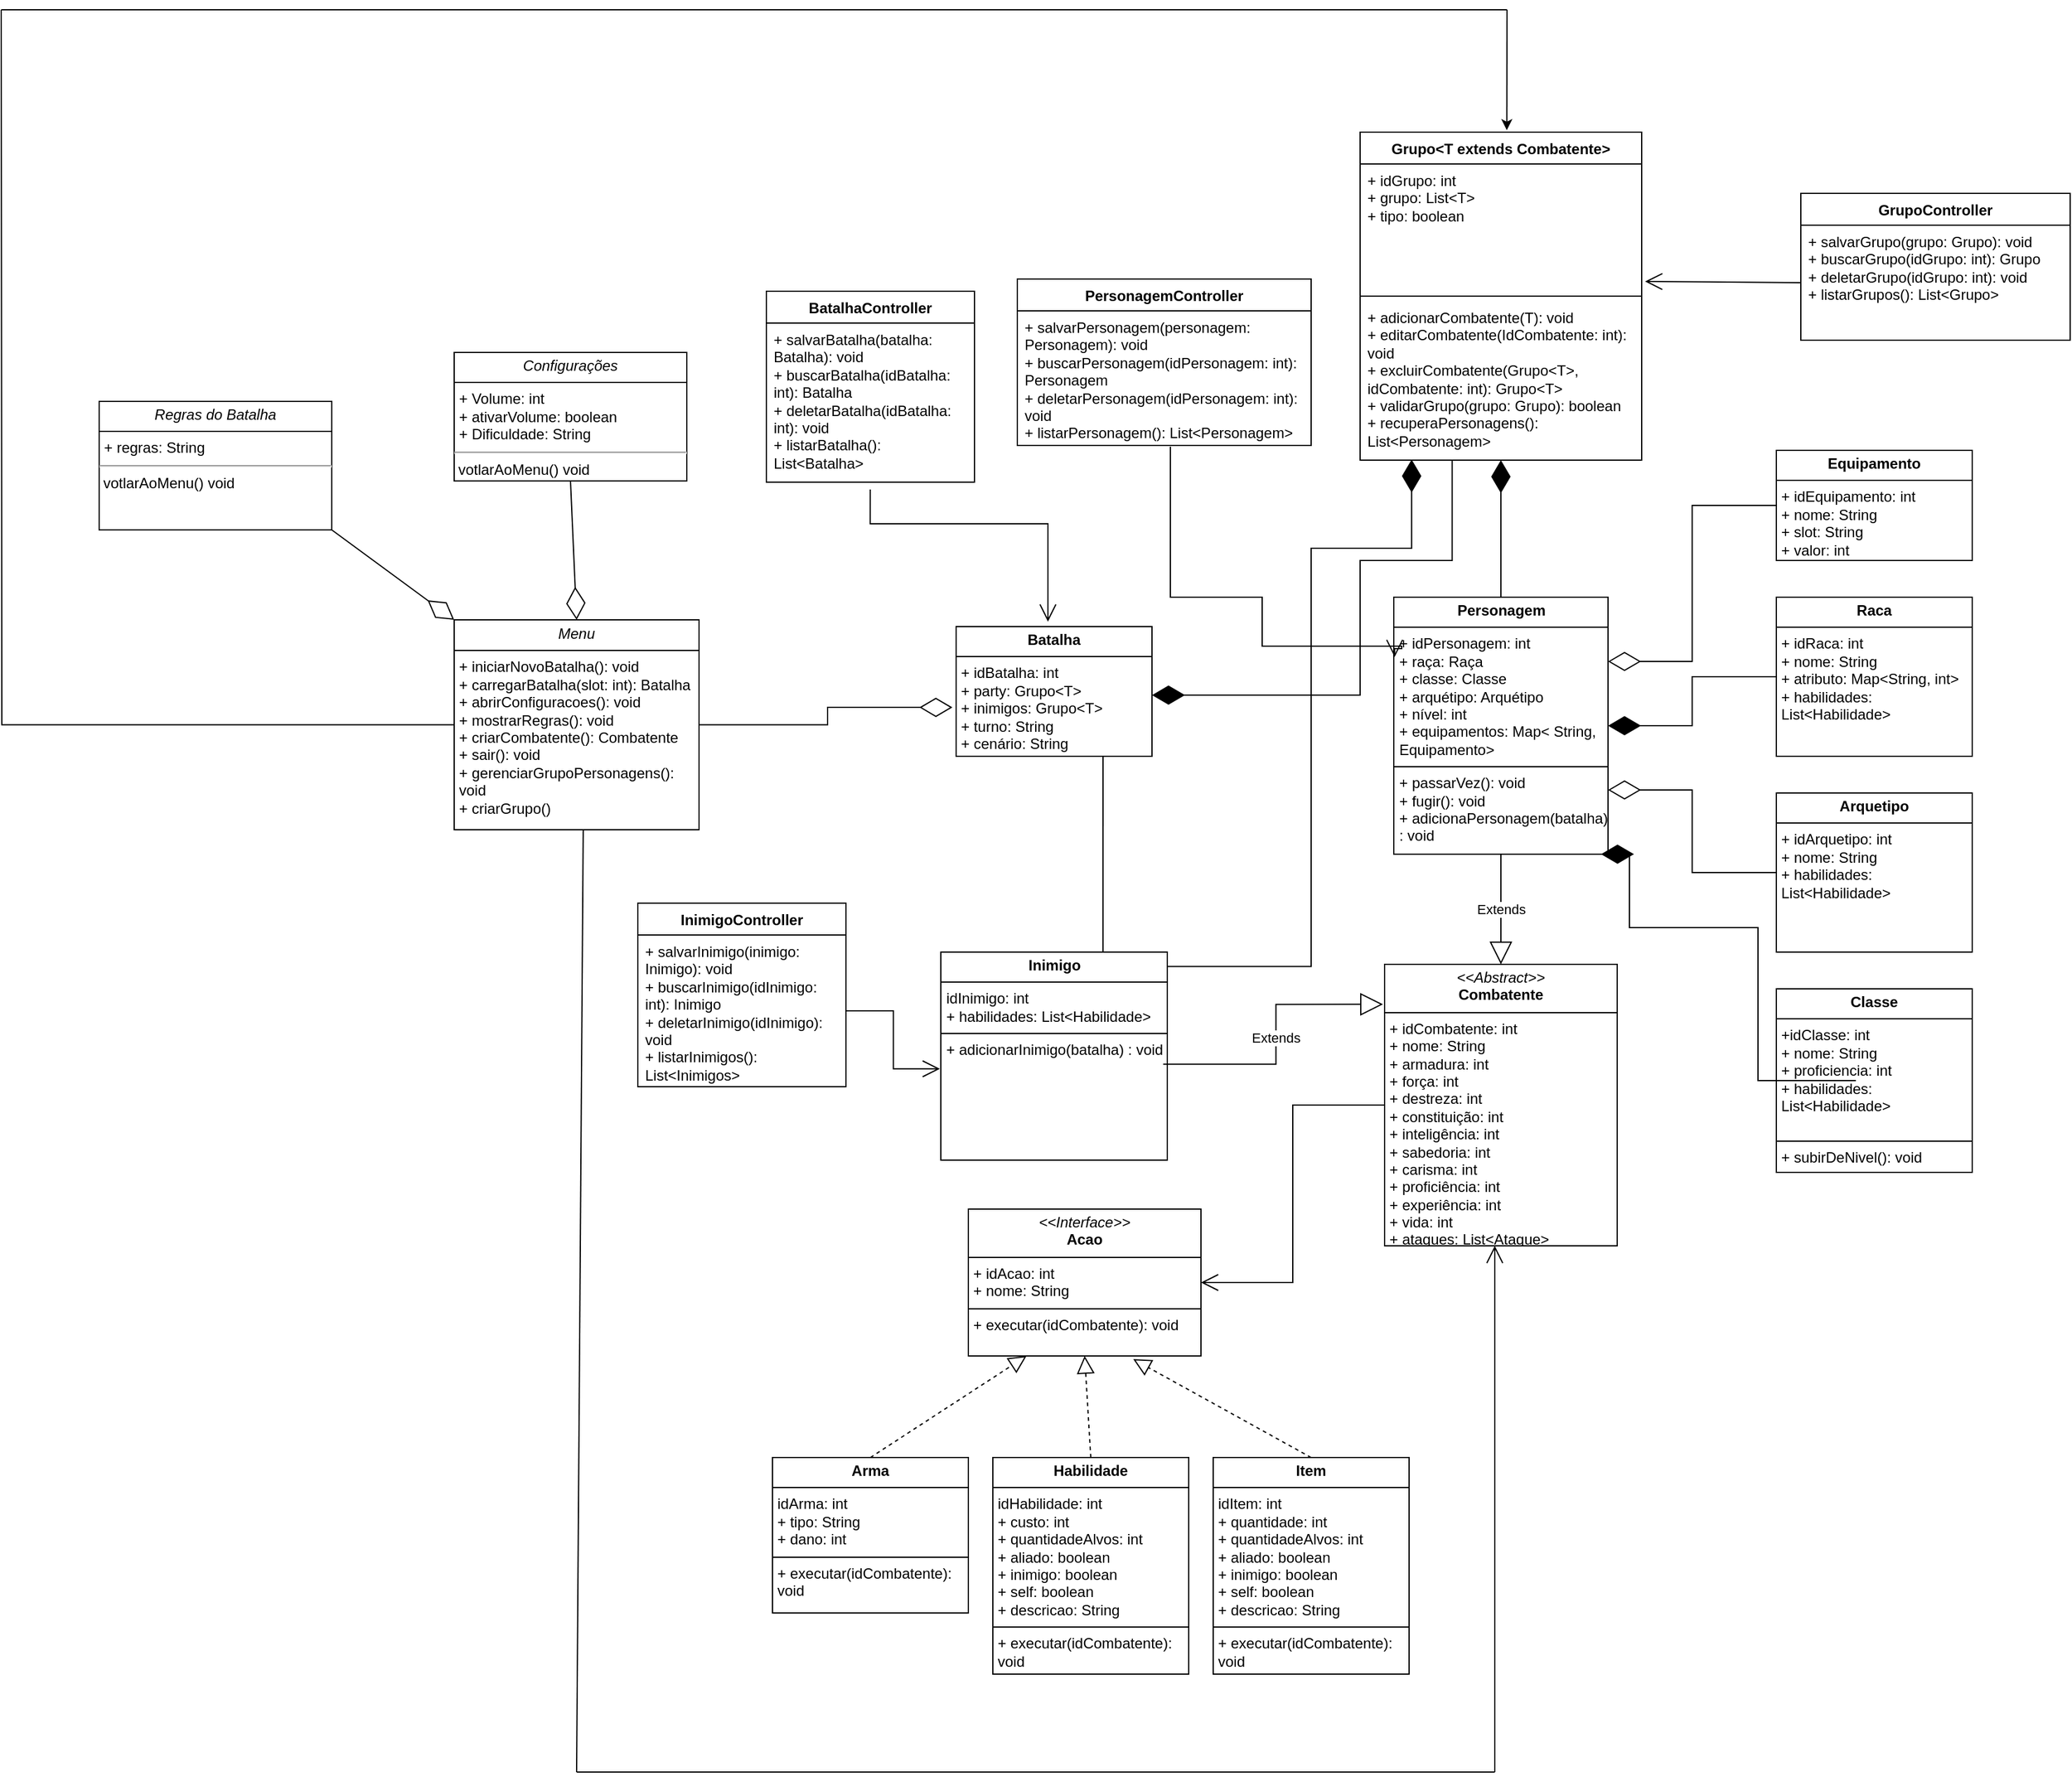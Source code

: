 <mxfile version="27.0.6">
  <diagram name="Página-1" id="_a5yPlvhvjvMh1GZJRpt">
    <mxGraphModel grid="1" page="1" gridSize="10" guides="1" tooltips="1" connect="1" arrows="1" fold="1" pageScale="1" pageWidth="9999" pageHeight="9999" math="0" shadow="0">
      <root>
        <mxCell id="0" />
        <mxCell id="1" parent="0" />
        <mxCell id="iHAAdWjE9QPSHCzv0lH9-47" value="" style="endArrow=block;dashed=1;endFill=0;endSize=12;html=1;rounded=0;exitX=0.5;exitY=0;exitDx=0;exitDy=0;entryX=0.25;entryY=1;entryDx=0;entryDy=0;" edge="1" parent="1" source="iHAAdWjE9QPSHCzv0lH9-141" target="iHAAdWjE9QPSHCzv0lH9-143">
          <mxGeometry width="160" relative="1" as="geometry">
            <mxPoint x="1230" y="658" as="sourcePoint" />
            <mxPoint x="1340" y="490" as="targetPoint" />
          </mxGeometry>
        </mxCell>
        <mxCell id="iHAAdWjE9QPSHCzv0lH9-49" value="" style="endArrow=block;dashed=1;endFill=0;endSize=12;html=1;rounded=0;exitX=0.5;exitY=0;exitDx=0;exitDy=0;entryX=0.5;entryY=1;entryDx=0;entryDy=0;" edge="1" parent="1" source="iHAAdWjE9QPSHCzv0lH9-140" target="iHAAdWjE9QPSHCzv0lH9-143">
          <mxGeometry width="160" relative="1" as="geometry">
            <mxPoint x="1420.0" y="658" as="sourcePoint" />
            <mxPoint x="1380" y="490" as="targetPoint" />
          </mxGeometry>
        </mxCell>
        <mxCell id="iHAAdWjE9QPSHCzv0lH9-50" value="" style="endArrow=block;dashed=1;endFill=0;endSize=12;html=1;rounded=0;exitX=0.5;exitY=0;exitDx=0;exitDy=0;entryX=0.709;entryY=1.022;entryDx=0;entryDy=0;entryPerimeter=0;" edge="1" parent="1" source="iHAAdWjE9QPSHCzv0lH9-138" target="iHAAdWjE9QPSHCzv0lH9-143">
          <mxGeometry width="160" relative="1" as="geometry">
            <mxPoint x="1610.0" y="658" as="sourcePoint" />
            <mxPoint x="1420" y="490" as="targetPoint" />
          </mxGeometry>
        </mxCell>
        <mxCell id="iHAAdWjE9QPSHCzv0lH9-59" value="" style="endArrow=diamondThin;endFill=0;endSize=24;html=1;rounded=0;exitX=0;exitY=0.5;exitDx=0;exitDy=0;entryX=1;entryY=0.25;entryDx=0;entryDy=0;edgeStyle=orthogonalEdgeStyle;" edge="1" parent="1" source="iHAAdWjE9QPSHCzv0lH9-84" target="iHAAdWjE9QPSHCzv0lH9-83">
          <mxGeometry width="160" relative="1" as="geometry">
            <mxPoint x="1168.4" y="161.99" as="sourcePoint" />
            <mxPoint x="960" y="110" as="targetPoint" />
          </mxGeometry>
        </mxCell>
        <mxCell id="iHAAdWjE9QPSHCzv0lH9-81" value="&lt;p style=&quot;margin:0px;margin-top:4px;text-align:center;&quot;&gt;&lt;i&gt;&amp;lt;&amp;lt;Abstract&amp;gt;&amp;gt;&lt;/i&gt;&lt;br&gt;&lt;b&gt;Combatente&lt;/b&gt;&lt;/p&gt;&lt;hr size=&quot;1&quot; style=&quot;border-style:solid;&quot;&gt;&lt;p style=&quot;margin:0px;margin-left:4px;&quot;&gt;+ idCombatente: int&lt;/p&gt;&lt;p style=&quot;margin:0px;margin-left:4px;&quot;&gt;+ nome: String&lt;/p&gt;&lt;p style=&quot;margin:0px;margin-left:4px;&quot;&gt;+ armadura: int&lt;/p&gt;&lt;p style=&quot;margin:0px;margin-left:4px;&quot;&gt;+ força: int&lt;/p&gt;&lt;p style=&quot;margin:0px;margin-left:4px;&quot;&gt;+ destreza: int&lt;/p&gt;&lt;p style=&quot;margin:0px;margin-left:4px;&quot;&gt;+ constituição: int&lt;/p&gt;&lt;p style=&quot;margin:0px;margin-left:4px;&quot;&gt;+ inteligência: int&lt;/p&gt;&lt;p style=&quot;margin:0px;margin-left:4px;&quot;&gt;+ sabedoria: int&lt;/p&gt;&lt;p style=&quot;margin:0px;margin-left:4px;&quot;&gt;+ carisma: int&lt;/p&gt;&lt;p style=&quot;margin:0px;margin-left:4px;&quot;&gt;+ proficiência: int&lt;/p&gt;&lt;p style=&quot;margin:0px;margin-left:4px;&quot;&gt;+ experiência: int&lt;/p&gt;&lt;p style=&quot;margin:0px;margin-left:4px;&quot;&gt;+ vida: int&lt;/p&gt;&lt;p style=&quot;margin:0px;margin-left:4px;&quot;&gt;+ ataques: List&amp;lt;Ataque&amp;gt;&lt;/p&gt;" style="verticalAlign=top;align=left;overflow=fill;html=1;whiteSpace=wrap;" vertex="1" parent="1">
          <mxGeometry x="1620" y="260" width="190" height="230" as="geometry" />
        </mxCell>
        <mxCell id="iHAAdWjE9QPSHCzv0lH9-82" value="&lt;p style=&quot;margin:0px;margin-top:4px;text-align:center;&quot;&gt;&lt;b&gt;Inimigo&lt;/b&gt;&lt;/p&gt;&lt;hr size=&quot;1&quot; style=&quot;border-style:solid;&quot;&gt;&lt;p style=&quot;margin:0px;margin-left:4px;&quot;&gt;idInimigo: int&lt;/p&gt;&lt;p style=&quot;margin:0px;margin-left:4px;&quot;&gt;+ habilidades: List&amp;lt;Habilidade&amp;gt;&lt;/p&gt;&lt;hr style=&quot;border-style: solid;&quot; size=&quot;1&quot;&gt;&lt;p style=&quot;margin: 0px 0px 0px 4px;&quot;&gt;+ adicionarInimigo(batalha) : void&lt;/p&gt;" style="verticalAlign=top;align=left;overflow=fill;html=1;whiteSpace=wrap;" vertex="1" parent="1">
          <mxGeometry x="1257.5" y="250" width="185" height="170" as="geometry" />
        </mxCell>
        <mxCell id="iHAAdWjE9QPSHCzv0lH9-83" value="&lt;p style=&quot;margin:0px;margin-top:4px;text-align:center;&quot;&gt;&lt;b&gt;Personagem&lt;/b&gt;&lt;/p&gt;&lt;hr size=&quot;1&quot; style=&quot;border-style:solid;&quot;&gt;&lt;p style=&quot;margin:0px;margin-left:4px;&quot;&gt;+ idPersonagem: int&lt;/p&gt;&lt;p style=&quot;margin:0px;margin-left:4px;&quot;&gt;+ raça: Raça&lt;/p&gt;&lt;p style=&quot;margin:0px;margin-left:4px;&quot;&gt;+ classe: Classe&lt;/p&gt;&lt;p style=&quot;margin:0px;margin-left:4px;&quot;&gt;+ arquétipo: Arquétipo&lt;/p&gt;&lt;p style=&quot;margin:0px;margin-left:4px;&quot;&gt;+ nível: int&lt;/p&gt;&lt;p style=&quot;margin:0px;margin-left:4px;&quot;&gt;+ equipamentos: Map&amp;lt; String, Equipamento&amp;gt;&lt;/p&gt;&lt;hr size=&quot;1&quot; style=&quot;border-style:solid;&quot;&gt;&lt;p style=&quot;margin:0px;margin-left:4px;&quot;&gt;+ passarVez(): void&lt;/p&gt;&lt;p style=&quot;margin:0px;margin-left:4px;&quot;&gt;+ fugir(): void&lt;/p&gt;&lt;p style=&quot;margin:0px;margin-left:4px;&quot;&gt;+ adicionaPersonagem(batalha) : void&lt;/p&gt;" style="verticalAlign=top;align=left;overflow=fill;html=1;whiteSpace=wrap;" vertex="1" parent="1">
          <mxGeometry x="1627.5" y="-40" width="175" height="210" as="geometry" />
        </mxCell>
        <mxCell id="iHAAdWjE9QPSHCzv0lH9-84" value="&lt;p style=&quot;margin:0px;margin-top:4px;text-align:center;&quot;&gt;&lt;b&gt;Equipamento&lt;/b&gt;&lt;/p&gt;&lt;hr size=&quot;1&quot; style=&quot;border-style:solid;&quot;&gt;&lt;p style=&quot;margin:0px;margin-left:4px;&quot;&gt;+ idEquipamento: int&lt;/p&gt;&lt;p style=&quot;margin:0px;margin-left:4px;&quot;&gt;+ nome: String&lt;/p&gt;&lt;p style=&quot;margin:0px;margin-left:4px;&quot;&gt;+ slot: String&lt;/p&gt;&lt;p style=&quot;margin:0px;margin-left:4px;&quot;&gt;+ valor: int&lt;/p&gt;" style="verticalAlign=top;align=left;overflow=fill;html=1;whiteSpace=wrap;" vertex="1" parent="1">
          <mxGeometry x="1940" y="-160" width="160" height="90" as="geometry" />
        </mxCell>
        <mxCell id="iHAAdWjE9QPSHCzv0lH9-87" value="&lt;p style=&quot;margin:0px;margin-top:4px;text-align:center;&quot;&gt;&lt;b&gt;Classe&lt;/b&gt;&lt;/p&gt;&lt;hr size=&quot;1&quot; style=&quot;border-style:solid;&quot;&gt;&lt;p style=&quot;margin:0px;margin-left:4px;&quot;&gt;+idClasse: int&lt;/p&gt;&lt;p style=&quot;margin:0px;margin-left:4px;&quot;&gt;+ nome: String&lt;/p&gt;&lt;p style=&quot;margin:0px;margin-left:4px;&quot;&gt;+ proficiencia: int&lt;/p&gt;&lt;p style=&quot;margin:0px;margin-left:4px;&quot;&gt;+ habilidades: List&amp;lt;Habilidade&amp;gt;&lt;/p&gt;&lt;p style=&quot;margin:0px;margin-left:4px;&quot;&gt;&lt;br&gt;&lt;/p&gt;&lt;hr size=&quot;1&quot; style=&quot;border-style:solid;&quot;&gt;&lt;p style=&quot;margin:0px;margin-left:4px;&quot;&gt;+ subirDeNivel(): void&lt;/p&gt;" style="verticalAlign=top;align=left;overflow=fill;html=1;whiteSpace=wrap;" vertex="1" parent="1">
          <mxGeometry x="1940" y="280" width="160" height="150" as="geometry" />
        </mxCell>
        <mxCell id="iHAAdWjE9QPSHCzv0lH9-88" value="&lt;p style=&quot;margin:0px;margin-top:4px;text-align:center;&quot;&gt;&lt;b&gt;Raca&lt;/b&gt;&lt;/p&gt;&lt;hr size=&quot;1&quot; style=&quot;border-style:solid;&quot;&gt;&lt;p style=&quot;margin:0px;margin-left:4px;&quot;&gt;+ idRaca: int&lt;/p&gt;&lt;p style=&quot;margin:0px;margin-left:4px;&quot;&gt;+ nome: String&lt;/p&gt;&lt;p style=&quot;margin:0px;margin-left:4px;&quot;&gt;+ atributo: Map&amp;lt;String, int&amp;gt;&lt;/p&gt;&lt;p style=&quot;margin:0px;margin-left:4px;&quot;&gt;+ habilidades: List&amp;lt;Habilidade&amp;gt;&lt;/p&gt;&lt;p style=&quot;margin:0px;margin-left:4px;&quot;&gt;&lt;br&gt;&lt;/p&gt;" style="verticalAlign=top;align=left;overflow=fill;html=1;whiteSpace=wrap;" vertex="1" parent="1">
          <mxGeometry x="1940" y="-40" width="160" height="130" as="geometry" />
        </mxCell>
        <mxCell id="iHAAdWjE9QPSHCzv0lH9-90" value="&lt;p style=&quot;margin:0px;margin-top:4px;text-align:center;&quot;&gt;&lt;b&gt;Arquetipo&lt;/b&gt;&lt;/p&gt;&lt;hr size=&quot;1&quot; style=&quot;border-style:solid;&quot;&gt;&lt;p style=&quot;margin:0px;margin-left:4px;&quot;&gt;+ idArquetipo: int&lt;/p&gt;&lt;p style=&quot;margin:0px;margin-left:4px;&quot;&gt;+ nome: String&lt;/p&gt;&lt;p style=&quot;margin:0px;margin-left:4px;&quot;&gt;+ habilidades: List&amp;lt;Habilidade&amp;gt;&lt;/p&gt;&lt;p style=&quot;margin:0px;margin-left:4px;&quot;&gt;&lt;br&gt;&lt;/p&gt;" style="verticalAlign=top;align=left;overflow=fill;html=1;whiteSpace=wrap;" vertex="1" parent="1">
          <mxGeometry x="1940" y="120" width="160" height="130" as="geometry" />
        </mxCell>
        <mxCell id="iHAAdWjE9QPSHCzv0lH9-128" value="&lt;p style=&quot;margin:0px;margin-top:4px;text-align:center;&quot;&gt;&lt;b&gt;Batalha&lt;/b&gt;&lt;/p&gt;&lt;hr size=&quot;1&quot; style=&quot;border-style:solid;&quot;&gt;&lt;p style=&quot;margin:0px;margin-left:4px;&quot;&gt;+ idBatalha: int&lt;/p&gt;&lt;p style=&quot;margin:0px;margin-left:4px;&quot;&gt;&lt;span style=&quot;background-color: transparent; color: light-dark(rgb(0, 0, 0), rgb(255, 255, 255));&quot;&gt;+ party: Grupo&amp;lt;T&amp;gt;&lt;/span&gt;&lt;/p&gt;&lt;p style=&quot;margin:0px;margin-left:4px;&quot;&gt;&lt;span style=&quot;background-color: transparent; color: light-dark(rgb(0, 0, 0), rgb(255, 255, 255));&quot;&gt;+ inimigos: Grupo&amp;lt;T&amp;gt;&lt;/span&gt;&lt;/p&gt;&lt;p style=&quot;margin:0px;margin-left:4px;&quot;&gt;+ turno: String&lt;/p&gt;&lt;p style=&quot;margin:0px;margin-left:4px;&quot;&gt;+ cenário: String&lt;/p&gt;" style="verticalAlign=top;align=left;overflow=fill;html=1;whiteSpace=wrap;" vertex="1" parent="1">
          <mxGeometry x="1270" y="-16" width="160" height="106" as="geometry" />
        </mxCell>
        <mxCell id="iHAAdWjE9QPSHCzv0lH9-138" value="&lt;p style=&quot;margin:0px;margin-top:4px;text-align:center;&quot;&gt;&lt;b&gt;Item&lt;/b&gt;&lt;/p&gt;&lt;hr size=&quot;1&quot; style=&quot;border-style:solid;&quot;&gt;&lt;p style=&quot;margin:0px;margin-left:4px;&quot;&gt;idItem: int&lt;/p&gt;&lt;p style=&quot;margin:0px;margin-left:4px;&quot;&gt;+&amp;nbsp;&lt;span style=&quot;background-color: transparent; color: light-dark(rgb(0, 0, 0), rgb(255, 255, 255));&quot;&gt;quantidade: int&lt;/span&gt;&lt;/p&gt;&lt;p style=&quot;margin: 0px 0px 0px 4px;&quot;&gt;+ quantidadeAlvos: int&lt;/p&gt;&lt;p style=&quot;margin: 0px 0px 0px 4px;&quot;&gt;+ aliado: boolean&lt;/p&gt;&lt;p style=&quot;margin: 0px 0px 0px 4px;&quot;&gt;+ inimigo: boolean&lt;/p&gt;&lt;p style=&quot;margin: 0px 0px 0px 4px;&quot;&gt;+ self: boolean&lt;/p&gt;&lt;p style=&quot;margin: 0px 0px 0px 4px;&quot;&gt;+ descricao: String&lt;/p&gt;&lt;hr size=&quot;1&quot; style=&quot;border-style:solid;&quot;&gt;&lt;p style=&quot;margin:0px;margin-left:4px;&quot;&gt;+ executar(idCombatente): void&lt;/p&gt;" style="verticalAlign=top;align=left;overflow=fill;html=1;whiteSpace=wrap;" vertex="1" parent="1">
          <mxGeometry x="1480" y="663" width="160" height="177" as="geometry" />
        </mxCell>
        <mxCell id="iHAAdWjE9QPSHCzv0lH9-140" value="&lt;p style=&quot;margin:0px;margin-top:4px;text-align:center;&quot;&gt;&lt;b&gt;Habilidade&lt;/b&gt;&lt;/p&gt;&lt;hr size=&quot;1&quot; style=&quot;border-style:solid;&quot;&gt;&lt;p style=&quot;margin:0px;margin-left:4px;&quot;&gt;&lt;span style=&quot;background-color: transparent; color: light-dark(rgb(0, 0, 0), rgb(255, 255, 255));&quot;&gt;idHabilidade: int&lt;/span&gt;&lt;/p&gt;&lt;p style=&quot;margin:0px;margin-left:4px;&quot;&gt;&lt;span style=&quot;background-color: transparent; color: light-dark(rgb(0, 0, 0), rgb(255, 255, 255));&quot;&gt;+&amp;nbsp;&lt;/span&gt;&lt;span style=&quot;background-color: transparent; color: light-dark(rgb(0, 0, 0), rgb(255, 255, 255));&quot;&gt;custo: int&lt;/span&gt;&lt;/p&gt;&lt;p style=&quot;margin: 0px 0px 0px 4px;&quot;&gt;+ quantidadeAlvos: int&lt;/p&gt;&lt;p style=&quot;margin: 0px 0px 0px 4px;&quot;&gt;+ aliado: boolean&lt;/p&gt;&lt;p style=&quot;margin: 0px 0px 0px 4px;&quot;&gt;+ inimigo: boolean&lt;/p&gt;&lt;p style=&quot;margin: 0px 0px 0px 4px;&quot;&gt;+ self: boolean&lt;/p&gt;&lt;p style=&quot;margin: 0px 0px 0px 4px;&quot;&gt;+ descricao: String&lt;/p&gt;&lt;hr size=&quot;1&quot; style=&quot;border-style:solid;&quot;&gt;&lt;p style=&quot;margin:0px;margin-left:4px;&quot;&gt;+&amp;nbsp;&lt;span style=&quot;background-color: transparent; color: light-dark(rgb(0, 0, 0), rgb(255, 255, 255));&quot;&gt;executar(idCombatente): void&lt;/span&gt;&lt;/p&gt;" style="verticalAlign=top;align=left;overflow=fill;html=1;whiteSpace=wrap;" vertex="1" parent="1">
          <mxGeometry x="1300" y="663" width="160" height="177" as="geometry" />
        </mxCell>
        <mxCell id="iHAAdWjE9QPSHCzv0lH9-141" value="&lt;p style=&quot;margin:0px;margin-top:4px;text-align:center;&quot;&gt;&lt;b&gt;Arma&lt;/b&gt;&lt;/p&gt;&lt;hr size=&quot;1&quot; style=&quot;border-style:solid;&quot;&gt;&lt;p style=&quot;margin:0px;margin-left:4px;&quot;&gt;idArma: int&lt;/p&gt;&lt;p style=&quot;margin:0px;margin-left:4px;&quot;&gt;+ tipo: String&lt;/p&gt;&lt;p style=&quot;margin:0px;margin-left:4px;&quot;&gt;+ dano: int&lt;/p&gt;&lt;hr size=&quot;1&quot; style=&quot;border-style:solid;&quot;&gt;&lt;p style=&quot;margin:0px;margin-left:4px;&quot;&gt;+&amp;nbsp;&lt;span style=&quot;background-color: transparent; color: light-dark(rgb(0, 0, 0), rgb(255, 255, 255));&quot;&gt;executar(idCombatente): void&lt;/span&gt;&lt;/p&gt;" style="verticalAlign=top;align=left;overflow=fill;html=1;whiteSpace=wrap;" vertex="1" parent="1">
          <mxGeometry x="1120" y="663" width="160" height="127" as="geometry" />
        </mxCell>
        <mxCell id="iHAAdWjE9QPSHCzv0lH9-142" value="" style="endArrow=open;endFill=1;endSize=12;html=1;rounded=0;exitX=0;exitY=0.5;exitDx=0;exitDy=0;entryX=1;entryY=0.5;entryDx=0;entryDy=0;edgeStyle=orthogonalEdgeStyle;" edge="1" parent="1" source="iHAAdWjE9QPSHCzv0lH9-81" target="iHAAdWjE9QPSHCzv0lH9-143">
          <mxGeometry width="160" relative="1" as="geometry">
            <mxPoint x="1350" y="390" as="sourcePoint" />
            <mxPoint x="1520" y="420" as="targetPoint" />
          </mxGeometry>
        </mxCell>
        <mxCell id="iHAAdWjE9QPSHCzv0lH9-143" value="&lt;p style=&quot;margin:0px;margin-top:4px;text-align:center;&quot;&gt;&lt;i&gt;&amp;lt;&amp;lt;Interface&amp;gt;&amp;gt;&lt;/i&gt;&lt;br&gt;&lt;b&gt;Acao&lt;/b&gt;&lt;/p&gt;&lt;hr size=&quot;1&quot; style=&quot;border-style:solid;&quot;&gt;&lt;p style=&quot;margin:0px;margin-left:4px;&quot;&gt;+ idAcao: int&lt;/p&gt;&lt;p style=&quot;margin:0px;margin-left:4px;&quot;&gt;+ nome: String&lt;/p&gt;&lt;hr size=&quot;1&quot; style=&quot;border-style:solid;&quot;&gt;&lt;p style=&quot;margin:0px;margin-left:4px;&quot;&gt;+ executar(idCombatente): void&lt;/p&gt;" style="verticalAlign=top;align=left;overflow=fill;html=1;whiteSpace=wrap;" vertex="1" parent="1">
          <mxGeometry x="1280" y="460" width="190" height="120" as="geometry" />
        </mxCell>
        <mxCell id="iHAAdWjE9QPSHCzv0lH9-144" value="" style="endArrow=diamondThin;endFill=0;endSize=24;html=1;rounded=0;exitX=0;exitY=0.5;exitDx=0;exitDy=0;entryX=1;entryY=0.75;entryDx=0;entryDy=0;edgeStyle=orthogonalEdgeStyle;" edge="1" parent="1" source="iHAAdWjE9QPSHCzv0lH9-90" target="iHAAdWjE9QPSHCzv0lH9-83">
          <mxGeometry width="160" relative="1" as="geometry">
            <mxPoint x="1880" y="270" as="sourcePoint" />
            <mxPoint x="2040" y="270" as="targetPoint" />
          </mxGeometry>
        </mxCell>
        <mxCell id="iHAAdWjE9QPSHCzv0lH9-145" value="" style="endArrow=diamondThin;endFill=1;endSize=24;html=1;rounded=0;entryX=1;entryY=0.5;entryDx=0;entryDy=0;exitX=0;exitY=0.5;exitDx=0;exitDy=0;edgeStyle=orthogonalEdgeStyle;" edge="1" parent="1" source="iHAAdWjE9QPSHCzv0lH9-88" target="iHAAdWjE9QPSHCzv0lH9-83">
          <mxGeometry width="160" relative="1" as="geometry">
            <mxPoint x="1880" y="150" as="sourcePoint" />
            <mxPoint x="2040" y="150" as="targetPoint" />
          </mxGeometry>
        </mxCell>
        <mxCell id="iHAAdWjE9QPSHCzv0lH9-146" value="" style="endArrow=diamondThin;endFill=1;endSize=24;html=1;rounded=0;exitX=0;exitY=0.5;exitDx=0;exitDy=0;entryX=0.75;entryY=1;entryDx=0;entryDy=0;edgeStyle=orthogonalEdgeStyle;" edge="1" parent="1">
          <mxGeometry width="160" relative="1" as="geometry">
            <mxPoint x="2005" y="355" as="sourcePoint" />
            <mxPoint x="1823.75" y="170" as="targetPoint" />
            <Array as="points">
              <mxPoint x="1925" y="355" />
              <mxPoint x="1925" y="230" />
              <mxPoint x="1820" y="230" />
            </Array>
          </mxGeometry>
        </mxCell>
        <mxCell id="JM1ONhOtBjRij3e5JYiU-17" value="" style="edgeStyle=orthogonalEdgeStyle;rounded=0;orthogonalLoop=1;jettySize=auto;html=1;endArrow=none;startFill=0;" edge="1" parent="1" source="VGVoNSdA1kauDRPLX8II-2">
          <mxGeometry relative="1" as="geometry">
            <mxPoint x="490" y="-520" as="targetPoint" />
          </mxGeometry>
        </mxCell>
        <mxCell id="VGVoNSdA1kauDRPLX8II-2" value="&lt;p style=&quot;margin:0px;margin-top:4px;text-align:center;&quot;&gt;&lt;i&gt;Menu&lt;/i&gt;&lt;/p&gt;&lt;hr size=&quot;1&quot; style=&quot;border-style:solid;&quot;&gt;&lt;p style=&quot;margin:0px;margin-left:4px;&quot;&gt;+ iniciarNovoBatalha(): void&amp;nbsp; &amp;nbsp; &amp;nbsp; &amp;nbsp;&lt;/p&gt;&lt;p style=&quot;margin:0px;margin-left:4px;&quot;&gt;+ carregarBatalha(slot: int): Batalha&lt;/p&gt;&lt;p style=&quot;margin:0px;margin-left:4px;&quot;&gt;+ abrirConfiguracoes(): void&amp;nbsp;&lt;/p&gt;&lt;p style=&quot;margin:0px;margin-left:4px;&quot;&gt;+ mostrarRegras(): void&lt;/p&gt;&lt;p style=&quot;margin:0px;margin-left:4px;&quot;&gt;+ criarCombatente(): Combatente&lt;/p&gt;&lt;p style=&quot;margin:0px;margin-left:4px;&quot;&gt;+ sair(): void&lt;/p&gt;&lt;p style=&quot;margin:0px;margin-left:4px;&quot;&gt;+ gerenciarGrupoPersonagens(): void&lt;/p&gt;&lt;p style=&quot;margin:0px;margin-left:4px;&quot;&gt;+ criarGrupo()&lt;/p&gt;" style="verticalAlign=top;align=left;overflow=fill;html=1;whiteSpace=wrap;" vertex="1" parent="1">
          <mxGeometry x="860" y="-21.5" width="200" height="171.5" as="geometry" />
        </mxCell>
        <mxCell id="VGVoNSdA1kauDRPLX8II-4" value="&lt;p style=&quot;margin:0px;margin-top:4px;text-align:center;&quot;&gt;&lt;i&gt;Regras do Batalha&lt;/i&gt;&lt;/p&gt;&lt;hr size=&quot;1&quot; style=&quot;border-style:solid;&quot;&gt;&lt;p style=&quot;margin:0px;margin-left:4px;&quot;&gt;+ regras: String&lt;/p&gt;&lt;hr&gt;&amp;nbsp;votlarAoMenu() void" style="verticalAlign=top;align=left;overflow=fill;html=1;whiteSpace=wrap;" vertex="1" parent="1">
          <mxGeometry x="570" y="-200" width="190" height="105" as="geometry" />
        </mxCell>
        <mxCell id="VGVoNSdA1kauDRPLX8II-14" value="&lt;p style=&quot;margin:0px;margin-top:4px;text-align:center;&quot;&gt;&lt;i&gt;Configurações&lt;/i&gt;&lt;/p&gt;&lt;hr size=&quot;1&quot; style=&quot;border-style:solid;&quot;&gt;&lt;p style=&quot;margin:0px;margin-left:4px;&quot;&gt;+ Volume: int&lt;/p&gt;&lt;p style=&quot;margin:0px;margin-left:4px;&quot;&gt;+ ativarVolume: boolean&lt;/p&gt;&lt;p style=&quot;margin:0px;margin-left:4px;&quot;&gt;+ Dificuldade: String&lt;/p&gt;&lt;hr&gt;&amp;nbsp;votlarAoMenu() void" style="verticalAlign=top;align=left;overflow=fill;html=1;whiteSpace=wrap;" vertex="1" parent="1">
          <mxGeometry x="860" y="-240" width="190" height="105" as="geometry" />
        </mxCell>
        <mxCell id="VGVoNSdA1kauDRPLX8II-16" value="" style="endArrow=open;endFill=1;endSize=12;html=1;rounded=0;entryX=0.5;entryY=1;entryDx=0;entryDy=0;" edge="1" parent="1">
          <mxGeometry width="160" relative="1" as="geometry">
            <mxPoint x="1710" y="920" as="sourcePoint" />
            <mxPoint x="1710" y="490" as="targetPoint" />
          </mxGeometry>
        </mxCell>
        <mxCell id="VGVoNSdA1kauDRPLX8II-19" value="" style="endArrow=none;html=1;rounded=0;" edge="1" parent="1">
          <mxGeometry width="50" height="50" relative="1" as="geometry">
            <mxPoint x="960" y="920" as="sourcePoint" />
            <mxPoint x="1710" y="920" as="targetPoint" />
          </mxGeometry>
        </mxCell>
        <mxCell id="VGVoNSdA1kauDRPLX8II-21" value="" style="endArrow=none;html=1;rounded=0;exitX=0.527;exitY=1.003;exitDx=0;exitDy=0;exitPerimeter=0;" edge="1" parent="1" source="VGVoNSdA1kauDRPLX8II-2">
          <mxGeometry width="50" height="50" relative="1" as="geometry">
            <mxPoint x="960" y="130" as="sourcePoint" />
            <mxPoint x="960" y="920" as="targetPoint" />
          </mxGeometry>
        </mxCell>
        <mxCell id="oElnw2Wf1D5d3-JwbpOK-4" value="" style="endArrow=diamondThin;endFill=0;endSize=24;html=1;rounded=0;exitX=0.5;exitY=1;exitDx=0;exitDy=0;entryX=0.5;entryY=0;entryDx=0;entryDy=0;" edge="1" parent="1" source="VGVoNSdA1kauDRPLX8II-14" target="VGVoNSdA1kauDRPLX8II-2">
          <mxGeometry width="160" relative="1" as="geometry">
            <mxPoint x="980" y="40" as="sourcePoint" />
            <mxPoint x="1140" y="40" as="targetPoint" />
          </mxGeometry>
        </mxCell>
        <mxCell id="oElnw2Wf1D5d3-JwbpOK-5" value="" style="endArrow=diamondThin;endFill=0;endSize=24;html=1;rounded=0;exitX=1;exitY=1;exitDx=0;exitDy=0;entryX=0;entryY=0;entryDx=0;entryDy=0;" edge="1" parent="1" source="VGVoNSdA1kauDRPLX8II-4" target="VGVoNSdA1kauDRPLX8II-2">
          <mxGeometry width="160" relative="1" as="geometry">
            <mxPoint x="1110" y="210" as="sourcePoint" />
            <mxPoint x="1270" y="210" as="targetPoint" />
          </mxGeometry>
        </mxCell>
        <mxCell id="oElnw2Wf1D5d3-JwbpOK-6" value="" style="endArrow=diamondThin;endFill=0;endSize=24;html=1;rounded=0;exitX=1;exitY=0.5;exitDx=0;exitDy=0;entryX=-0.019;entryY=0.623;entryDx=0;entryDy=0;entryPerimeter=0;edgeStyle=orthogonalEdgeStyle;" edge="1" parent="1" source="VGVoNSdA1kauDRPLX8II-2" target="iHAAdWjE9QPSHCzv0lH9-128">
          <mxGeometry width="160" relative="1" as="geometry">
            <mxPoint x="1110" y="40" as="sourcePoint" />
            <mxPoint x="1270" y="40" as="targetPoint" />
          </mxGeometry>
        </mxCell>
        <mxCell id="JM1ONhOtBjRij3e5JYiU-7" value="Grupo&amp;lt;T extends Combatente&amp;gt;" style="swimlane;fontStyle=1;align=center;verticalAlign=top;childLayout=stackLayout;horizontal=1;startSize=26;horizontalStack=0;resizeParent=1;resizeParentMax=0;resizeLast=0;collapsible=1;marginBottom=0;whiteSpace=wrap;html=1;" vertex="1" parent="1">
          <mxGeometry x="1600" y="-420" width="230" height="268" as="geometry">
            <mxRectangle x="220" y="60" width="70" height="30" as="alternateBounds" />
          </mxGeometry>
        </mxCell>
        <mxCell id="JM1ONhOtBjRij3e5JYiU-8" value="&lt;div&gt;+ idGrupo: int&lt;/div&gt;+ grupo: List&amp;lt;T&amp;gt;&lt;br&gt;+ tipo: boolean" style="text;strokeColor=none;fillColor=none;align=left;verticalAlign=top;spacingLeft=4;spacingRight=4;overflow=hidden;rotatable=0;points=[[0,0.5],[1,0.5]];portConstraint=eastwest;whiteSpace=wrap;html=1;" vertex="1" parent="JM1ONhOtBjRij3e5JYiU-7">
          <mxGeometry y="26" width="230" height="104" as="geometry" />
        </mxCell>
        <mxCell id="JM1ONhOtBjRij3e5JYiU-9" value="" style="line;strokeWidth=1;fillColor=none;align=left;verticalAlign=middle;spacingTop=-1;spacingLeft=3;spacingRight=3;rotatable=0;labelPosition=right;points=[];portConstraint=eastwest;strokeColor=inherit;" vertex="1" parent="JM1ONhOtBjRij3e5JYiU-7">
          <mxGeometry y="130" width="230" height="8" as="geometry" />
        </mxCell>
        <mxCell id="JM1ONhOtBjRij3e5JYiU-10" value="&lt;div&gt;&lt;span style=&quot;background-color: transparent; color: light-dark(rgb(0, 0, 0), rgb(255, 255, 255));&quot;&gt;+ adicionarCombatente&lt;/span&gt;&lt;span style=&quot;background-color: transparent; color: light-dark(rgb(0, 0, 0), rgb(255, 255, 255));&quot;&gt;(T&lt;/span&gt;&lt;span style=&quot;background-color: transparent; color: light-dark(rgb(0, 0, 0), rgb(255, 255, 255));&quot;&gt;): void&lt;/span&gt;&lt;/div&gt;&lt;div&gt;+ editarCombatente&lt;span style=&quot;background-color: transparent; color: light-dark(rgb(0, 0, 0), rgb(255, 255, 255));&quot;&gt;(IdCombatente: int&lt;/span&gt;&lt;span style=&quot;background-color: transparent; color: light-dark(rgb(0, 0, 0), rgb(255, 255, 255));&quot;&gt;): void&lt;/span&gt;&lt;div&gt;&lt;span style=&quot;background-color: transparent; color: light-dark(rgb(0, 0, 0), rgb(255, 255, 255));&quot;&gt;+ excluirCombatente(Grupo&amp;lt;T&amp;gt;, idCombatente: int): Grupo&amp;lt;T&amp;gt;&lt;/span&gt;&lt;/div&gt;&lt;/div&gt;&lt;div&gt;+ validarGrupo(grupo: Grupo): boolean&lt;span style=&quot;background-color: transparent; color: light-dark(rgb(0, 0, 0), rgb(255, 255, 255));&quot;&gt;&lt;/span&gt;&lt;/div&gt;&lt;div&gt;+ recuperaPersonagens(): List&amp;lt;Personagem&amp;gt;&lt;/div&gt;" style="text;strokeColor=none;fillColor=none;align=left;verticalAlign=top;spacingLeft=4;spacingRight=4;overflow=hidden;rotatable=0;points=[[0,0.5],[1,0.5]];portConstraint=eastwest;whiteSpace=wrap;html=1;" vertex="1" parent="JM1ONhOtBjRij3e5JYiU-7">
          <mxGeometry y="138" width="230" height="130" as="geometry" />
        </mxCell>
        <mxCell id="JM1ONhOtBjRij3e5JYiU-13" value="" style="endArrow=diamondThin;endFill=1;endSize=24;html=1;rounded=0;exitX=0.5;exitY=0;exitDx=0;exitDy=0;" edge="1" parent="1" source="iHAAdWjE9QPSHCzv0lH9-83" target="JM1ONhOtBjRij3e5JYiU-10">
          <mxGeometry width="160" relative="1" as="geometry">
            <mxPoint x="1800" y="-96" as="sourcePoint" />
            <mxPoint x="1650" y="-70" as="targetPoint" />
          </mxGeometry>
        </mxCell>
        <mxCell id="JM1ONhOtBjRij3e5JYiU-20" value="" style="endArrow=none;html=1;rounded=0;startFill=0;" edge="1" parent="1">
          <mxGeometry width="50" height="50" relative="1" as="geometry">
            <mxPoint x="490" y="-520" as="sourcePoint" />
            <mxPoint x="1720" y="-520" as="targetPoint" />
          </mxGeometry>
        </mxCell>
        <mxCell id="JM1ONhOtBjRij3e5JYiU-23" value="" style="endArrow=classic;html=1;rounded=0;entryX=0.521;entryY=-0.006;entryDx=0;entryDy=0;entryPerimeter=0;" edge="1" parent="1" target="JM1ONhOtBjRij3e5JYiU-7">
          <mxGeometry width="50" height="50" relative="1" as="geometry">
            <mxPoint x="1720" y="-520" as="sourcePoint" />
            <mxPoint x="1730" y="-450" as="targetPoint" />
          </mxGeometry>
        </mxCell>
        <mxCell id="mDxcm6M0Cwam5z7Qv1Eb-4" value="GrupoController" style="swimlane;fontStyle=1;align=center;verticalAlign=top;childLayout=stackLayout;horizontal=1;startSize=26;horizontalStack=0;resizeParent=1;resizeParentMax=0;resizeLast=0;collapsible=1;marginBottom=0;whiteSpace=wrap;html=1;" vertex="1" parent="1">
          <mxGeometry x="1960" y="-370" width="220" height="120" as="geometry" />
        </mxCell>
        <mxCell id="mDxcm6M0Cwam5z7Qv1Eb-5" value="&lt;div&gt;&lt;div&gt;&lt;span style=&quot;background-color: transparent; color: light-dark(rgb(0, 0, 0), rgb(255, 255, 255));&quot;&gt;+ salvarGrupo(grupo: Grupo): void&lt;/span&gt;&lt;/div&gt;&lt;/div&gt;&lt;div&gt;&lt;div&gt;+ buscarGrupo(idGrupo: int): Grupo&lt;/div&gt;&lt;div&gt;+ deletarGrupo(idGrupo: int): void&lt;/div&gt;&lt;div&gt;+ listarGrupos(): List&amp;lt;Grupo&amp;gt;&lt;/div&gt;&lt;/div&gt;" style="text;strokeColor=none;fillColor=none;align=left;verticalAlign=top;spacingLeft=4;spacingRight=4;overflow=hidden;rotatable=0;points=[[0,0.5],[1,0.5]];portConstraint=eastwest;whiteSpace=wrap;html=1;" vertex="1" parent="mDxcm6M0Cwam5z7Qv1Eb-4">
          <mxGeometry y="26" width="220" height="94" as="geometry" />
        </mxCell>
        <mxCell id="mDxcm6M0Cwam5z7Qv1Eb-9" value="" style="endArrow=open;endFill=1;endSize=12;html=1;rounded=0;exitX=0;exitY=0.5;exitDx=0;exitDy=0;entryX=1.012;entryY=0.923;entryDx=0;entryDy=0;entryPerimeter=0;" edge="1" parent="1" source="mDxcm6M0Cwam5z7Qv1Eb-5" target="JM1ONhOtBjRij3e5JYiU-8">
          <mxGeometry width="160" relative="1" as="geometry">
            <mxPoint x="1985" y="-331.5" as="sourcePoint" />
            <mxPoint x="1840" y="-286.5" as="targetPoint" />
          </mxGeometry>
        </mxCell>
        <mxCell id="mDxcm6M0Cwam5z7Qv1Eb-11" value="InimigoController" style="swimlane;fontStyle=1;align=center;verticalAlign=top;childLayout=stackLayout;horizontal=1;startSize=26;horizontalStack=0;resizeParent=1;resizeParentMax=0;resizeLast=0;collapsible=1;marginBottom=0;whiteSpace=wrap;html=1;" vertex="1" parent="1">
          <mxGeometry x="1010" y="210" width="170" height="150" as="geometry" />
        </mxCell>
        <mxCell id="mDxcm6M0Cwam5z7Qv1Eb-12" value="&lt;div&gt;&lt;div&gt;&lt;span style=&quot;background-color: transparent; color: light-dark(rgb(0, 0, 0), rgb(255, 255, 255));&quot;&gt;+ salvarInimigo(inimigo: Inimigo): void&lt;/span&gt;&lt;/div&gt;&lt;/div&gt;&lt;div&gt;&lt;div&gt;+ buscarInimigo(idInimigo: int): Inimigo&lt;/div&gt;&lt;div&gt;+ deletarInimigo(idInimigo): void&lt;/div&gt;&lt;div&gt;+ listarInimigos(): List&amp;lt;Inimigos&amp;gt;&lt;/div&gt;&lt;div&gt;&lt;div&gt;&lt;br&gt;&lt;/div&gt;&lt;/div&gt;&lt;/div&gt;" style="text;strokeColor=none;fillColor=none;align=left;verticalAlign=top;spacingLeft=4;spacingRight=4;overflow=hidden;rotatable=0;points=[[0,0.5],[1,0.5]];portConstraint=eastwest;whiteSpace=wrap;html=1;" vertex="1" parent="mDxcm6M0Cwam5z7Qv1Eb-11">
          <mxGeometry y="26" width="170" height="124" as="geometry" />
        </mxCell>
        <mxCell id="mDxcm6M0Cwam5z7Qv1Eb-14" value="" style="endArrow=open;endFill=1;endSize=12;html=1;rounded=0;exitX=1;exitY=0.5;exitDx=0;exitDy=0;entryX=-0.004;entryY=0.561;entryDx=0;entryDy=0;entryPerimeter=0;edgeStyle=orthogonalEdgeStyle;" edge="1" parent="1" source="mDxcm6M0Cwam5z7Qv1Eb-12" target="iHAAdWjE9QPSHCzv0lH9-82">
          <mxGeometry width="160" relative="1" as="geometry">
            <mxPoint x="1225" y="330" as="sourcePoint" />
            <mxPoint x="1080" y="375" as="targetPoint" />
          </mxGeometry>
        </mxCell>
        <mxCell id="mDxcm6M0Cwam5z7Qv1Eb-15" value="PersonagemController" style="swimlane;fontStyle=1;align=center;verticalAlign=top;childLayout=stackLayout;horizontal=1;startSize=26;horizontalStack=0;resizeParent=1;resizeParentMax=0;resizeLast=0;collapsible=1;marginBottom=0;whiteSpace=wrap;html=1;" vertex="1" parent="1">
          <mxGeometry x="1320" y="-300" width="240" height="136" as="geometry" />
        </mxCell>
        <mxCell id="mDxcm6M0Cwam5z7Qv1Eb-16" value="&lt;div&gt;&lt;div&gt;&lt;span style=&quot;background-color: transparent; color: light-dark(rgb(0, 0, 0), rgb(255, 255, 255));&quot;&gt;+ salvarPersonagem(personagem: Personagem): void&lt;/span&gt;&lt;/div&gt;&lt;/div&gt;&lt;div&gt;&lt;div&gt;+ buscarPersonagem(idPersonagem: int): Personagem&lt;/div&gt;&lt;div&gt;+ deletarPersonagem(idPersonagem: int): void&lt;/div&gt;&lt;div&gt;+ listarPersonagem(): List&amp;lt;Personagem&amp;gt;&lt;/div&gt;&lt;/div&gt;" style="text;strokeColor=none;fillColor=none;align=left;verticalAlign=top;spacingLeft=4;spacingRight=4;overflow=hidden;rotatable=0;points=[[0,0.5],[1,0.5]];portConstraint=eastwest;whiteSpace=wrap;html=1;" vertex="1" parent="mDxcm6M0Cwam5z7Qv1Eb-15">
          <mxGeometry y="26" width="240" height="110" as="geometry" />
        </mxCell>
        <mxCell id="L3V3rXhDOu2ZNW8dbt9Z-6" value="Extends" style="endArrow=block;endSize=16;endFill=0;html=1;rounded=0;exitX=0.5;exitY=1;exitDx=0;exitDy=0;entryX=0.5;entryY=0;entryDx=0;entryDy=0;" edge="1" parent="1" source="iHAAdWjE9QPSHCzv0lH9-83" target="iHAAdWjE9QPSHCzv0lH9-81">
          <mxGeometry width="160" relative="1" as="geometry">
            <mxPoint x="660" y="374.29" as="sourcePoint" />
            <mxPoint x="820" y="374.29" as="targetPoint" />
          </mxGeometry>
        </mxCell>
        <mxCell id="L3V3rXhDOu2ZNW8dbt9Z-7" value="Extends" style="endArrow=block;endSize=16;endFill=0;html=1;rounded=0;entryX=-0.007;entryY=0.142;entryDx=0;entryDy=0;entryPerimeter=0;exitX=0.982;exitY=0.539;exitDx=0;exitDy=0;exitPerimeter=0;edgeStyle=orthogonalEdgeStyle;" edge="1" parent="1" source="iHAAdWjE9QPSHCzv0lH9-82" target="iHAAdWjE9QPSHCzv0lH9-81">
          <mxGeometry width="160" relative="1" as="geometry">
            <mxPoint x="1440" y="340" as="sourcePoint" />
            <mxPoint x="1600" y="340" as="targetPoint" />
          </mxGeometry>
        </mxCell>
        <mxCell id="mDxcm6M0Cwam5z7Qv1Eb-18" value="" style="endArrow=open;endFill=1;endSize=12;html=1;rounded=0;edgeStyle=orthogonalEdgeStyle;exitX=0.521;exitY=1.009;exitDx=0;exitDy=0;exitPerimeter=0;entryX=0.004;entryY=0.233;entryDx=0;entryDy=0;entryPerimeter=0;" edge="1" parent="1" source="mDxcm6M0Cwam5z7Qv1Eb-16" target="iHAAdWjE9QPSHCzv0lH9-83">
          <mxGeometry width="160" relative="1" as="geometry">
            <mxPoint x="1460" y="-100" as="sourcePoint" />
            <mxPoint x="1590" y="10" as="targetPoint" />
            <Array as="points">
              <mxPoint x="1445" y="-40" />
              <mxPoint x="1520" y="-40" />
              <mxPoint x="1520" />
              <mxPoint x="1634" />
              <mxPoint x="1634" y="2" />
            </Array>
          </mxGeometry>
        </mxCell>
        <mxCell id="mDxcm6M0Cwam5z7Qv1Eb-23" value="BatalhaController" style="swimlane;fontStyle=1;align=center;verticalAlign=top;childLayout=stackLayout;horizontal=1;startSize=26;horizontalStack=0;resizeParent=1;resizeParentMax=0;resizeLast=0;collapsible=1;marginBottom=0;whiteSpace=wrap;html=1;" vertex="1" parent="1">
          <mxGeometry x="1115" y="-290" width="170" height="156" as="geometry" />
        </mxCell>
        <mxCell id="mDxcm6M0Cwam5z7Qv1Eb-24" value="&lt;div&gt;&lt;div&gt;&lt;span style=&quot;background-color: transparent; color: light-dark(rgb(0, 0, 0), rgb(255, 255, 255));&quot;&gt;+ salvarBatalha(batalha: Batalha): void&lt;/span&gt;&lt;/div&gt;&lt;/div&gt;&lt;div&gt;&lt;div&gt;+ buscarBatalha(idBatalha: int): Batalha&lt;/div&gt;&lt;div&gt;+ deletarBatalha(idBatalha: int): void&lt;/div&gt;&lt;div&gt;+ listarBatalha(): List&amp;lt;Batalha&amp;gt;&lt;/div&gt;&lt;/div&gt;" style="text;strokeColor=none;fillColor=none;align=left;verticalAlign=top;spacingLeft=4;spacingRight=4;overflow=hidden;rotatable=0;points=[[0,0.5],[1,0.5]];portConstraint=eastwest;whiteSpace=wrap;html=1;" vertex="1" parent="mDxcm6M0Cwam5z7Qv1Eb-23">
          <mxGeometry y="26" width="170" height="130" as="geometry" />
        </mxCell>
        <mxCell id="mDxcm6M0Cwam5z7Qv1Eb-25" value="" style="endArrow=open;endFill=1;endSize=12;html=1;rounded=0;exitX=0.499;exitY=1.046;exitDx=0;exitDy=0;exitPerimeter=0;edgeStyle=orthogonalEdgeStyle;" edge="1" parent="1" source="mDxcm6M0Cwam5z7Qv1Eb-24">
          <mxGeometry width="160" relative="1" as="geometry">
            <mxPoint x="1475" y="-89" as="sourcePoint" />
            <mxPoint x="1345" y="-20" as="targetPoint" />
            <Array as="points">
              <mxPoint x="1200" y="-100" />
              <mxPoint x="1345" y="-100" />
            </Array>
          </mxGeometry>
        </mxCell>
        <mxCell id="L3V3rXhDOu2ZNW8dbt9Z-10" value="" style="endArrow=diamondThin;endFill=1;endSize=24;html=1;rounded=0;exitX=1.002;exitY=0.069;exitDx=0;exitDy=0;exitPerimeter=0;edgeStyle=orthogonalEdgeStyle;entryX=0.183;entryY=0.996;entryDx=0;entryDy=0;entryPerimeter=0;" edge="1" parent="1" source="iHAAdWjE9QPSHCzv0lH9-82" target="JM1ONhOtBjRij3e5JYiU-10">
          <mxGeometry width="160" relative="1" as="geometry">
            <mxPoint x="1550" y="270" as="sourcePoint" />
            <mxPoint x="1660" y="-90" as="targetPoint" />
            <Array as="points">
              <mxPoint x="1560" y="262" />
              <mxPoint x="1560" y="-80" />
              <mxPoint x="1642" y="-80" />
            </Array>
          </mxGeometry>
        </mxCell>
        <mxCell id="L3V3rXhDOu2ZNW8dbt9Z-12" value="" style="endArrow=diamondThin;endFill=1;endSize=24;html=1;rounded=0;edgeStyle=orthogonalEdgeStyle;exitX=0.327;exitY=0.999;exitDx=0;exitDy=0;exitPerimeter=0;" edge="1" parent="1" source="JM1ONhOtBjRij3e5JYiU-10" target="iHAAdWjE9QPSHCzv0lH9-128">
          <mxGeometry width="160" relative="1" as="geometry">
            <mxPoint x="1680" y="-70" as="sourcePoint" />
            <mxPoint x="1460" y="40" as="targetPoint" />
            <Array as="points">
              <mxPoint x="1675" y="-70" />
              <mxPoint x="1600" y="-70" />
              <mxPoint x="1600" y="40" />
            </Array>
          </mxGeometry>
        </mxCell>
        <mxCell id="L3V3rXhDOu2ZNW8dbt9Z-13" value="" style="endArrow=none;html=1;rounded=0;entryX=0.75;entryY=1;entryDx=0;entryDy=0;exitX=0.716;exitY=0;exitDx=0;exitDy=0;exitPerimeter=0;" edge="1" parent="1" source="iHAAdWjE9QPSHCzv0lH9-82" target="iHAAdWjE9QPSHCzv0lH9-128">
          <mxGeometry width="50" height="50" relative="1" as="geometry">
            <mxPoint x="1330" y="220" as="sourcePoint" />
            <mxPoint x="1380" y="170" as="targetPoint" />
          </mxGeometry>
        </mxCell>
      </root>
    </mxGraphModel>
  </diagram>
</mxfile>
